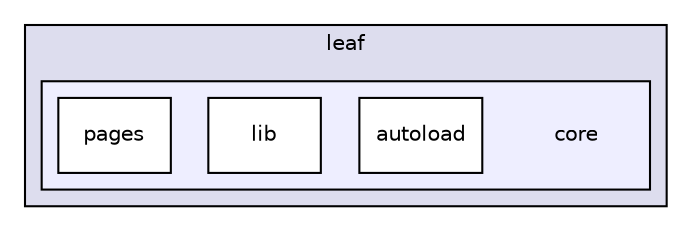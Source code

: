 digraph "leaf/core" {
  compound=true
  node [ fontsize="10", fontname="Helvetica"];
  edge [ labelfontsize="10", labelfontname="Helvetica"];
  subgraph clusterdir_dbc6478988376181cf4f4d2f7a8591f9 {
    graph [ bgcolor="#ddddee", pencolor="black", label="leaf" fontname="Helvetica", fontsize="10", URL="dir_dbc6478988376181cf4f4d2f7a8591f9.html"]
  subgraph clusterdir_930ef13eaadc44ce3a6c7815fd36bdbc {
    graph [ bgcolor="#eeeeff", pencolor="black", label="" URL="dir_930ef13eaadc44ce3a6c7815fd36bdbc.html"];
    dir_930ef13eaadc44ce3a6c7815fd36bdbc [shape=plaintext label="core"];
    dir_4ba1eef6c3754e6aea3baf3569d8f9f8 [shape=box label="autoload" color="black" fillcolor="white" style="filled" URL="dir_4ba1eef6c3754e6aea3baf3569d8f9f8.html"];
    dir_f11b6be859d37818aa64ee23b3ecc2d9 [shape=box label="lib" color="black" fillcolor="white" style="filled" URL="dir_f11b6be859d37818aa64ee23b3ecc2d9.html"];
    dir_c8e3ae14512da7b8b9eb958069b45ab0 [shape=box label="pages" color="black" fillcolor="white" style="filled" URL="dir_c8e3ae14512da7b8b9eb958069b45ab0.html"];
  }
  }
}
